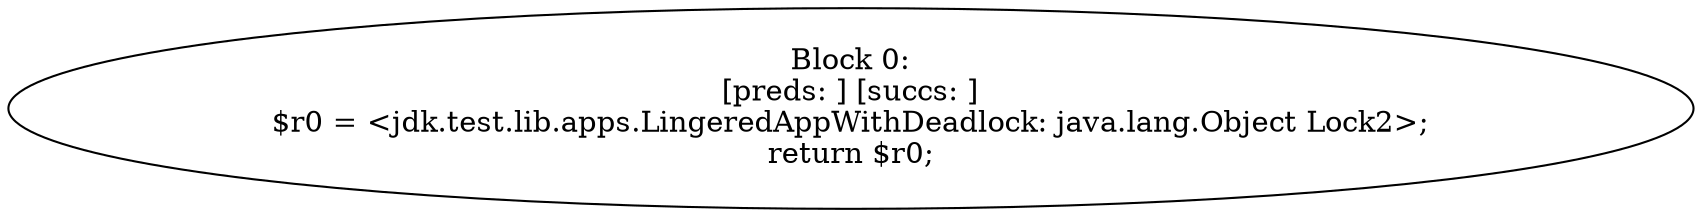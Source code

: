 digraph "unitGraph" {
    "Block 0:
[preds: ] [succs: ]
$r0 = <jdk.test.lib.apps.LingeredAppWithDeadlock: java.lang.Object Lock2>;
return $r0;
"
}
